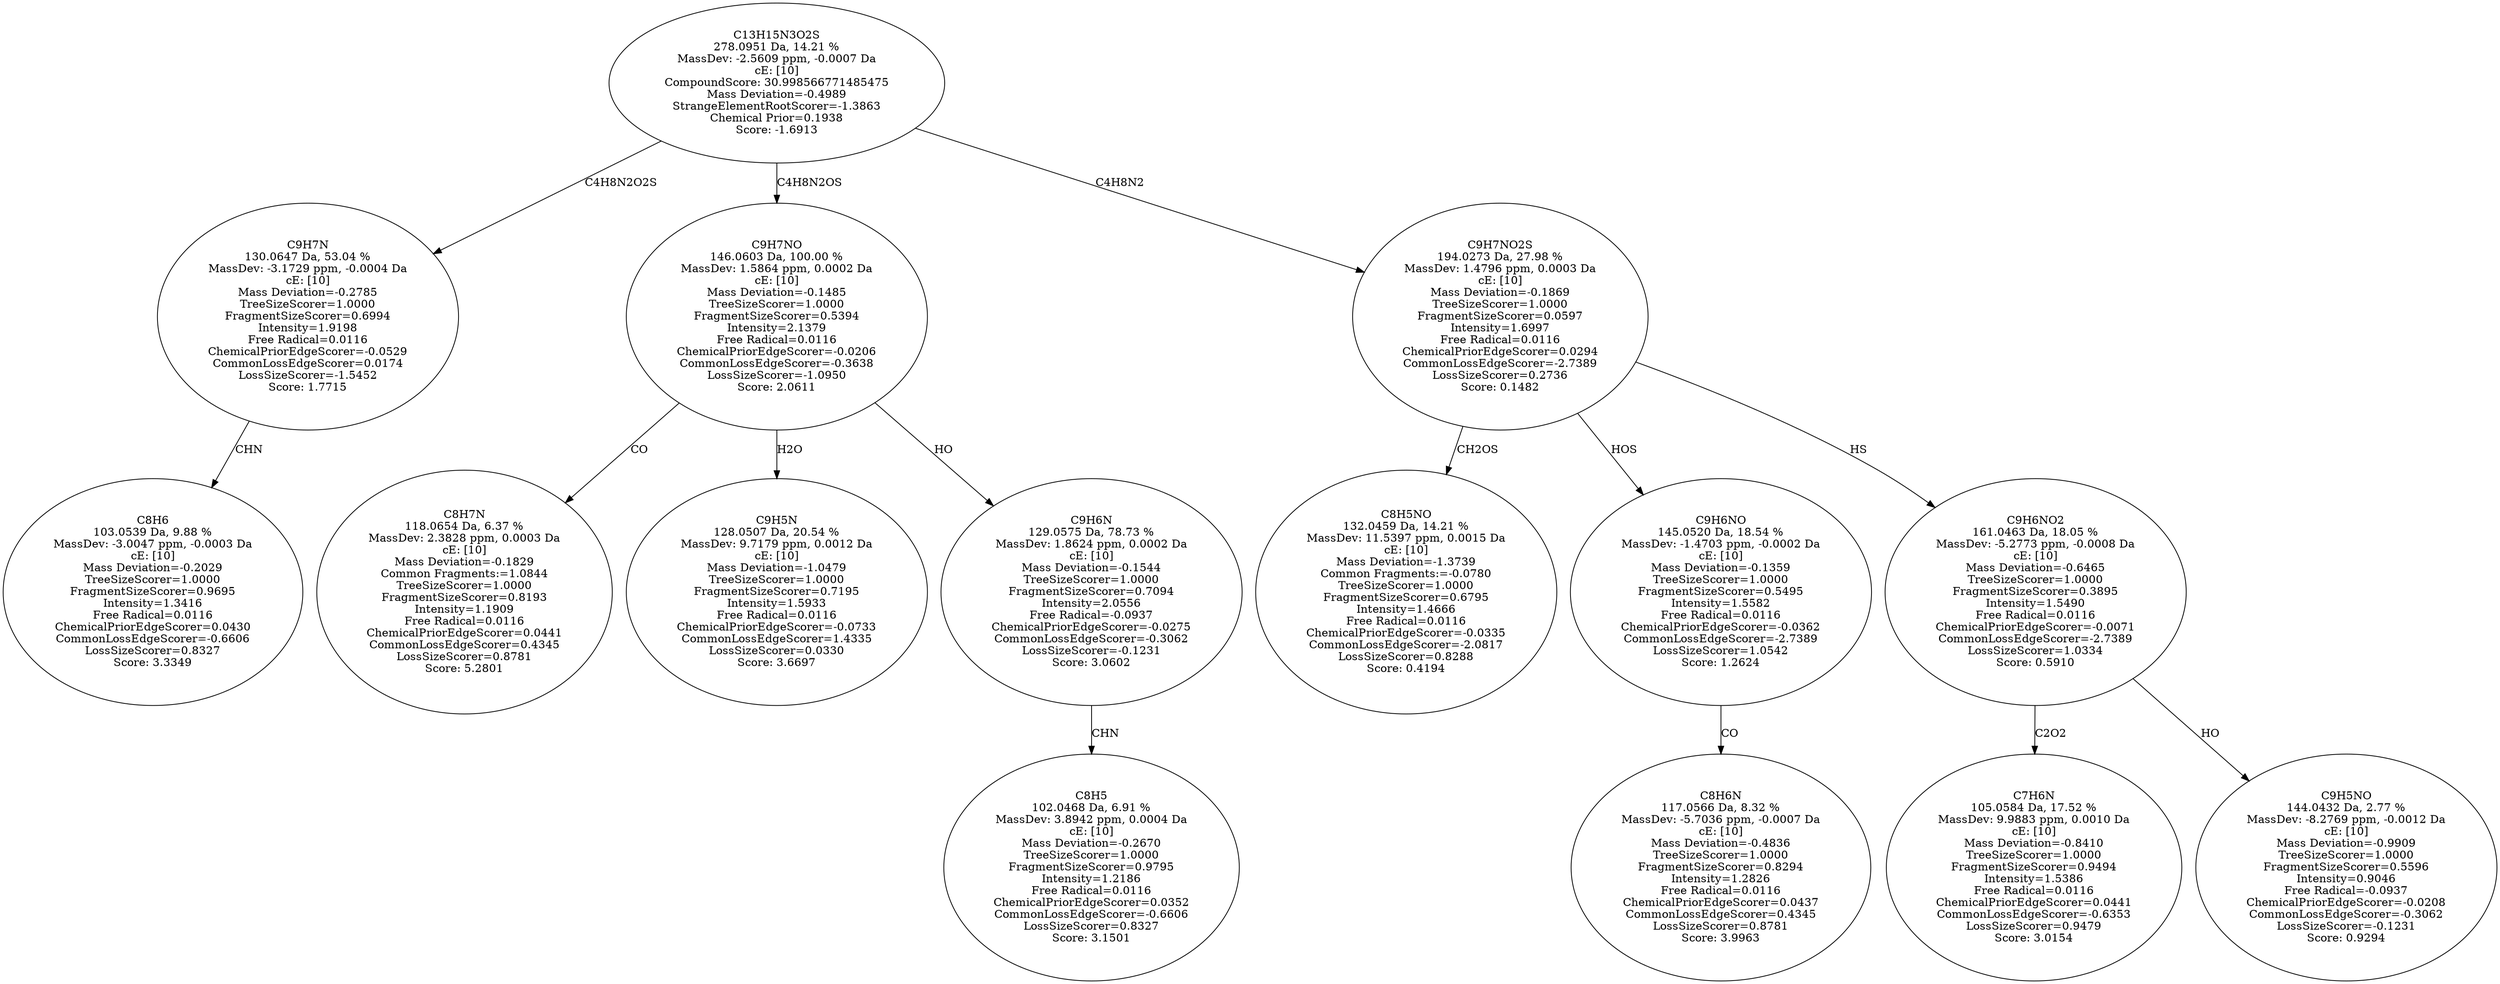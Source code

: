 strict digraph {
v1 [label="C8H6\n103.0539 Da, 9.88 %\nMassDev: -3.0047 ppm, -0.0003 Da\ncE: [10]\nMass Deviation=-0.2029\nTreeSizeScorer=1.0000\nFragmentSizeScorer=0.9695\nIntensity=1.3416\nFree Radical=0.0116\nChemicalPriorEdgeScorer=0.0430\nCommonLossEdgeScorer=-0.6606\nLossSizeScorer=0.8327\nScore: 3.3349"];
v2 [label="C9H7N\n130.0647 Da, 53.04 %\nMassDev: -3.1729 ppm, -0.0004 Da\ncE: [10]\nMass Deviation=-0.2785\nTreeSizeScorer=1.0000\nFragmentSizeScorer=0.6994\nIntensity=1.9198\nFree Radical=0.0116\nChemicalPriorEdgeScorer=-0.0529\nCommonLossEdgeScorer=0.0174\nLossSizeScorer=-1.5452\nScore: 1.7715"];
v3 [label="C8H7N\n118.0654 Da, 6.37 %\nMassDev: 2.3828 ppm, 0.0003 Da\ncE: [10]\nMass Deviation=-0.1829\nCommon Fragments:=1.0844\nTreeSizeScorer=1.0000\nFragmentSizeScorer=0.8193\nIntensity=1.1909\nFree Radical=0.0116\nChemicalPriorEdgeScorer=0.0441\nCommonLossEdgeScorer=0.4345\nLossSizeScorer=0.8781\nScore: 5.2801"];
v4 [label="C9H5N\n128.0507 Da, 20.54 %\nMassDev: 9.7179 ppm, 0.0012 Da\ncE: [10]\nMass Deviation=-1.0479\nTreeSizeScorer=1.0000\nFragmentSizeScorer=0.7195\nIntensity=1.5933\nFree Radical=0.0116\nChemicalPriorEdgeScorer=-0.0733\nCommonLossEdgeScorer=1.4335\nLossSizeScorer=0.0330\nScore: 3.6697"];
v5 [label="C8H5\n102.0468 Da, 6.91 %\nMassDev: 3.8942 ppm, 0.0004 Da\ncE: [10]\nMass Deviation=-0.2670\nTreeSizeScorer=1.0000\nFragmentSizeScorer=0.9795\nIntensity=1.2186\nFree Radical=0.0116\nChemicalPriorEdgeScorer=0.0352\nCommonLossEdgeScorer=-0.6606\nLossSizeScorer=0.8327\nScore: 3.1501"];
v6 [label="C9H6N\n129.0575 Da, 78.73 %\nMassDev: 1.8624 ppm, 0.0002 Da\ncE: [10]\nMass Deviation=-0.1544\nTreeSizeScorer=1.0000\nFragmentSizeScorer=0.7094\nIntensity=2.0556\nFree Radical=-0.0937\nChemicalPriorEdgeScorer=-0.0275\nCommonLossEdgeScorer=-0.3062\nLossSizeScorer=-0.1231\nScore: 3.0602"];
v7 [label="C9H7NO\n146.0603 Da, 100.00 %\nMassDev: 1.5864 ppm, 0.0002 Da\ncE: [10]\nMass Deviation=-0.1485\nTreeSizeScorer=1.0000\nFragmentSizeScorer=0.5394\nIntensity=2.1379\nFree Radical=0.0116\nChemicalPriorEdgeScorer=-0.0206\nCommonLossEdgeScorer=-0.3638\nLossSizeScorer=-1.0950\nScore: 2.0611"];
v8 [label="C8H5NO\n132.0459 Da, 14.21 %\nMassDev: 11.5397 ppm, 0.0015 Da\ncE: [10]\nMass Deviation=-1.3739\nCommon Fragments:=-0.0780\nTreeSizeScorer=1.0000\nFragmentSizeScorer=0.6795\nIntensity=1.4666\nFree Radical=0.0116\nChemicalPriorEdgeScorer=-0.0335\nCommonLossEdgeScorer=-2.0817\nLossSizeScorer=0.8288\nScore: 0.4194"];
v9 [label="C8H6N\n117.0566 Da, 8.32 %\nMassDev: -5.7036 ppm, -0.0007 Da\ncE: [10]\nMass Deviation=-0.4836\nTreeSizeScorer=1.0000\nFragmentSizeScorer=0.8294\nIntensity=1.2826\nFree Radical=0.0116\nChemicalPriorEdgeScorer=0.0437\nCommonLossEdgeScorer=0.4345\nLossSizeScorer=0.8781\nScore: 3.9963"];
v10 [label="C9H6NO\n145.0520 Da, 18.54 %\nMassDev: -1.4703 ppm, -0.0002 Da\ncE: [10]\nMass Deviation=-0.1359\nTreeSizeScorer=1.0000\nFragmentSizeScorer=0.5495\nIntensity=1.5582\nFree Radical=0.0116\nChemicalPriorEdgeScorer=-0.0362\nCommonLossEdgeScorer=-2.7389\nLossSizeScorer=1.0542\nScore: 1.2624"];
v11 [label="C7H6N\n105.0584 Da, 17.52 %\nMassDev: 9.9883 ppm, 0.0010 Da\ncE: [10]\nMass Deviation=-0.8410\nTreeSizeScorer=1.0000\nFragmentSizeScorer=0.9494\nIntensity=1.5386\nFree Radical=0.0116\nChemicalPriorEdgeScorer=0.0441\nCommonLossEdgeScorer=-0.6353\nLossSizeScorer=0.9479\nScore: 3.0154"];
v12 [label="C9H5NO\n144.0432 Da, 2.77 %\nMassDev: -8.2769 ppm, -0.0012 Da\ncE: [10]\nMass Deviation=-0.9909\nTreeSizeScorer=1.0000\nFragmentSizeScorer=0.5596\nIntensity=0.9046\nFree Radical=-0.0937\nChemicalPriorEdgeScorer=-0.0208\nCommonLossEdgeScorer=-0.3062\nLossSizeScorer=-0.1231\nScore: 0.9294"];
v13 [label="C9H6NO2\n161.0463 Da, 18.05 %\nMassDev: -5.2773 ppm, -0.0008 Da\ncE: [10]\nMass Deviation=-0.6465\nTreeSizeScorer=1.0000\nFragmentSizeScorer=0.3895\nIntensity=1.5490\nFree Radical=0.0116\nChemicalPriorEdgeScorer=-0.0071\nCommonLossEdgeScorer=-2.7389\nLossSizeScorer=1.0334\nScore: 0.5910"];
v14 [label="C9H7NO2S\n194.0273 Da, 27.98 %\nMassDev: 1.4796 ppm, 0.0003 Da\ncE: [10]\nMass Deviation=-0.1869\nTreeSizeScorer=1.0000\nFragmentSizeScorer=0.0597\nIntensity=1.6997\nFree Radical=0.0116\nChemicalPriorEdgeScorer=0.0294\nCommonLossEdgeScorer=-2.7389\nLossSizeScorer=0.2736\nScore: 0.1482"];
v15 [label="C13H15N3O2S\n278.0951 Da, 14.21 %\nMassDev: -2.5609 ppm, -0.0007 Da\ncE: [10]\nCompoundScore: 30.998566771485475\nMass Deviation=-0.4989\nStrangeElementRootScorer=-1.3863\nChemical Prior=0.1938\nScore: -1.6913"];
v2 -> v1 [label="CHN"];
v15 -> v2 [label="C4H8N2O2S"];
v7 -> v3 [label="CO"];
v7 -> v4 [label="H2O"];
v6 -> v5 [label="CHN"];
v7 -> v6 [label="HO"];
v15 -> v7 [label="C4H8N2OS"];
v14 -> v8 [label="CH2OS"];
v10 -> v9 [label="CO"];
v14 -> v10 [label="HOS"];
v13 -> v11 [label="C2O2"];
v13 -> v12 [label="HO"];
v14 -> v13 [label="HS"];
v15 -> v14 [label="C4H8N2"];
}